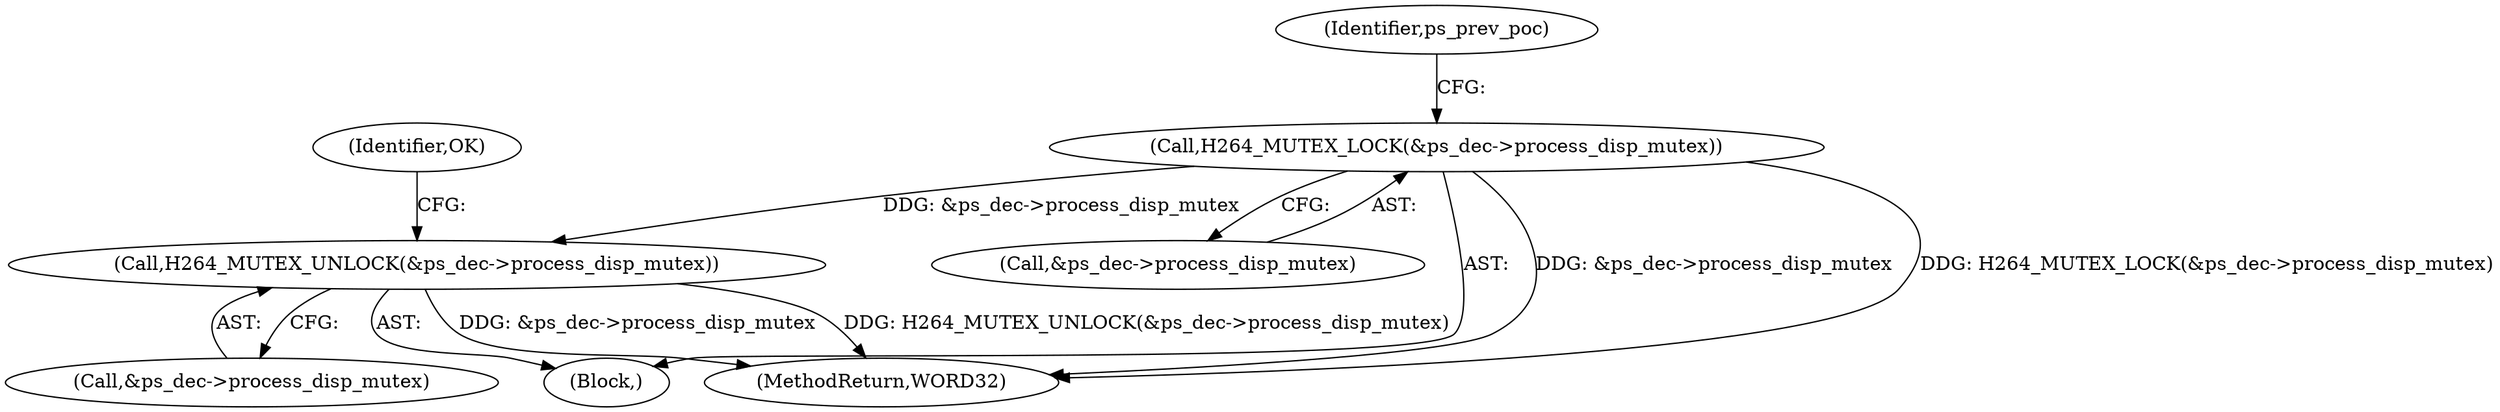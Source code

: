 digraph "0_Android_a78887bcffbc2995cf9ed72e0697acf560875e9e_3@pointer" {
"1000185" [label="(Call,H264_MUTEX_LOCK(&ps_dec->process_disp_mutex))"];
"1002045" [label="(Call,H264_MUTEX_UNLOCK(&ps_dec->process_disp_mutex))"];
"1000185" [label="(Call,H264_MUTEX_LOCK(&ps_dec->process_disp_mutex))"];
"1002051" [label="(Identifier,OK)"];
"1000138" [label="(Block,)"];
"1000186" [label="(Call,&ps_dec->process_disp_mutex)"];
"1002045" [label="(Call,H264_MUTEX_UNLOCK(&ps_dec->process_disp_mutex))"];
"1000192" [label="(Identifier,ps_prev_poc)"];
"1002052" [label="(MethodReturn,WORD32)"];
"1002046" [label="(Call,&ps_dec->process_disp_mutex)"];
"1000185" -> "1000138"  [label="AST: "];
"1000185" -> "1000186"  [label="CFG: "];
"1000186" -> "1000185"  [label="AST: "];
"1000192" -> "1000185"  [label="CFG: "];
"1000185" -> "1002052"  [label="DDG: &ps_dec->process_disp_mutex"];
"1000185" -> "1002052"  [label="DDG: H264_MUTEX_LOCK(&ps_dec->process_disp_mutex)"];
"1000185" -> "1002045"  [label="DDG: &ps_dec->process_disp_mutex"];
"1002045" -> "1000138"  [label="AST: "];
"1002045" -> "1002046"  [label="CFG: "];
"1002046" -> "1002045"  [label="AST: "];
"1002051" -> "1002045"  [label="CFG: "];
"1002045" -> "1002052"  [label="DDG: &ps_dec->process_disp_mutex"];
"1002045" -> "1002052"  [label="DDG: H264_MUTEX_UNLOCK(&ps_dec->process_disp_mutex)"];
}
